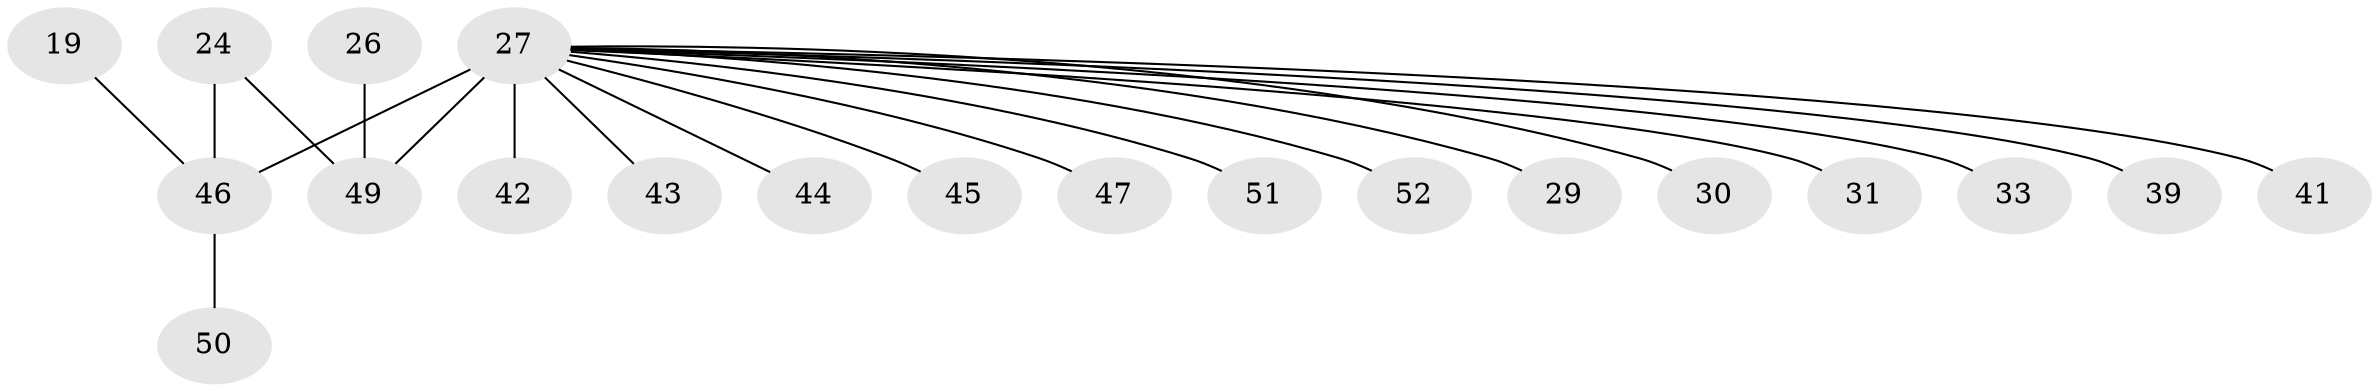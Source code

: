 // original degree distribution, {16: 0.019230769230769232, 7: 0.038461538461538464, 2: 0.19230769230769232, 8: 0.038461538461538464, 1: 0.5384615384615384, 3: 0.11538461538461539, 17: 0.019230769230769232, 4: 0.019230769230769232, 5: 0.019230769230769232}
// Generated by graph-tools (version 1.1) at 2025/51/03/04/25 21:51:27]
// undirected, 20 vertices, 20 edges
graph export_dot {
graph [start="1"]
  node [color=gray90,style=filled];
  19;
  24;
  26;
  27 [super="+18+23"];
  29;
  30;
  31;
  33 [super="+8"];
  39;
  41;
  42 [super="+40"];
  43;
  44 [super="+32"];
  45 [super="+28"];
  46 [super="+20+35"];
  47;
  49 [super="+4+5+36+6+37+38+48+34"];
  50;
  51;
  52;
  19 -- 46;
  24 -- 46;
  24 -- 49;
  26 -- 49;
  27 -- 29;
  27 -- 30;
  27 -- 31;
  27 -- 33 [weight=2];
  27 -- 39;
  27 -- 41;
  27 -- 42 [weight=2];
  27 -- 43;
  27 -- 44;
  27 -- 45 [weight=2];
  27 -- 46 [weight=5];
  27 -- 47;
  27 -- 49 [weight=8];
  27 -- 51;
  27 -- 52;
  46 -- 50;
}
